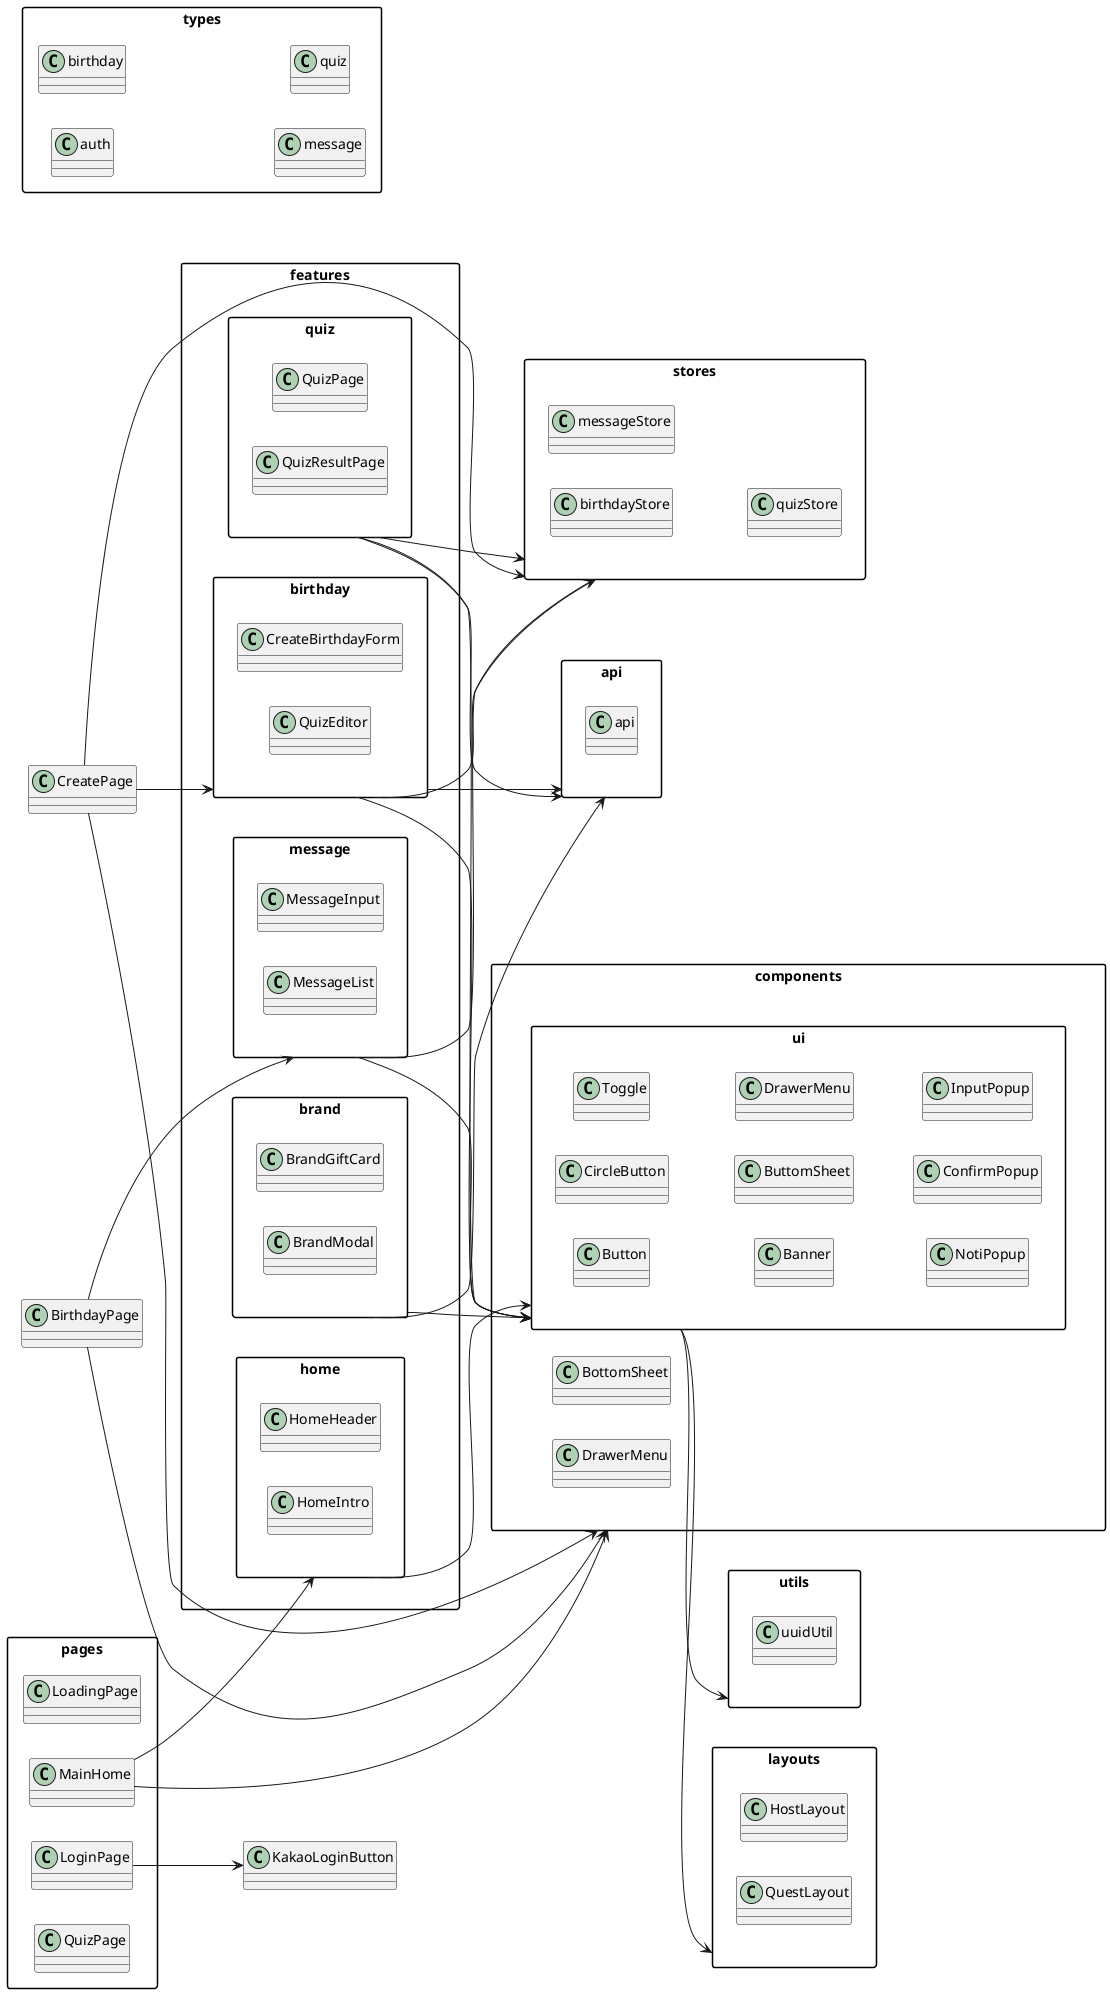 @startuml

' 다이어그램 디자인 설정
skinparam packageStyle rectangle
skinparam shadowing false
skinparam classAttributeIconSize 0

left to right direction

' ========== 패키지 정의 ==========

package "pages" {
  ' //완료//
  class LoadingPage
  class LoginPage
  class MainHome
  class QuizPage 
}

package "components.ui" {
  class Button
  class CircleButton 
  class Toggle
  class Banner
  
  class ButtomSheet
  class DrawerMenu

  class NotiPopup
  class ConfirmPopup
  class InputPopup
}
package "components" {
  class BottomSheet
  class DrawerMenu
}

' features. 는 추후 다시 수정 예정 
package "features.birthday" {
  class CreateBirthdayForm
  ' class BirthdayThemePicker
  class QuizEditor
  ' class GiftLinkInput
  ' class LinkGenerator
}

package "features.message" {
  class MessageInput
  class MessageList
}

package "features.brand" {
  class BrandGiftCard
  class BrandModal
  ' class BrandEmailVerification
}

package "features.quiz" {
  class QuizPage
  class QuizResultPage
}

package "features.home" {
  class HomeHeader
  class HomeIntro
}


package "stores" {
  class birthdayStore
  class messageStore
  class quizStore
}

package "api" {
  class api
}

package "utils" {
  class uuidUtil
}

package "layouts" {
  class HostLayout
  class QuestLayout
}

package "types" {
  class auth
  class birthday
  class message
  class quiz
}

' ========== 의존 관계 ==========
' 기본 ui 구현 완료 후 한 번 더 수정 예정

LoginPage --> KakaoLoginButton
'LoginPage --> authStore
'LoginPage --> kakaoAuthAPI
'LoginPage --> "components"
'LoginPage --> "stores"

CreatePage --> "features.birthday"
CreatePage --> "components"
CreatePage --> "stores"

BirthdayPage --> "features.message"
BirthdayPage --> "components"

MainHome --> "features.home"
MainHome --> "components"



'KakaoAuthHandlerPage --> kakaoAuthAPI
'KakaoAuthHandlerPage --> authStore
'KakaoAuthHandlerPage --> kakaoUtil
'KakaoAuthHandlerPage --> types.auth

"features.birthday" --> stores
"features.birthday" --> api
"features.birthday" --> components.ui

"features.message" --> stores
"features.message" --> components.ui

"features.quiz" --> api
"features.quiz" --> stores
"features.quiz" --> components.ui

"features.brand" --> api
"features.brand" --> components.ui

"features.home" --> components.ui

"components.ui" --> "layouts"
"components.ui" --> utils


@enduml
